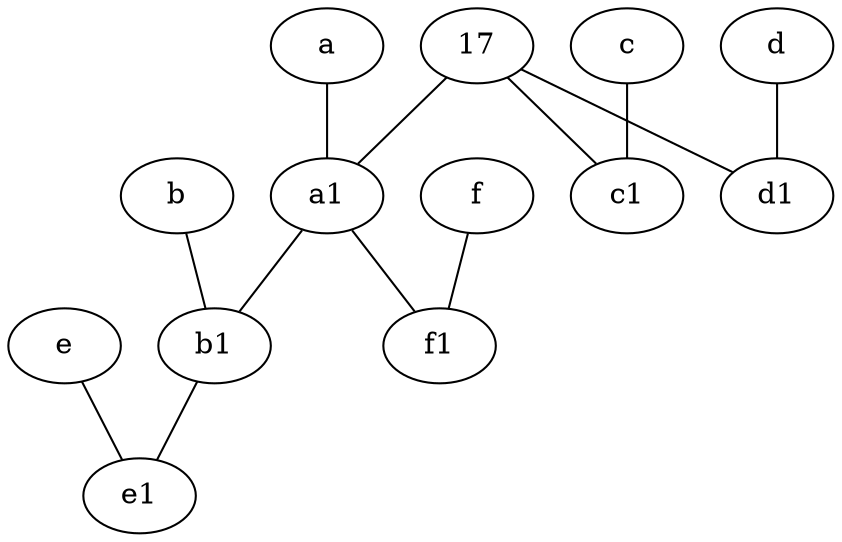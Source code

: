graph {
	node [labelfontsize=50]
	a1 [labelfontsize=50 pos="8,3!"]
	b1 [labelfontsize=50 pos="9,4!"]
	c1 [labelfontsize=50 pos="4.5,3!"]
	17 [labelfontsize=50]
	a [labelfontsize=50 pos="8,2!"]
	f1 [labelfontsize=50 pos="3,8!"]
	e1 [labelfontsize=50 pos="7,7!"]
	d1 [labelfontsize=50 pos="3,5!"]
	b1 -- e1
	e -- e1
	17 -- a1
	c -- c1
	b -- b1
	17 -- d1
	a1 -- b1
	d -- d1
	f -- f1
	17 -- c1
	a1 -- f1
	a -- a1
}
